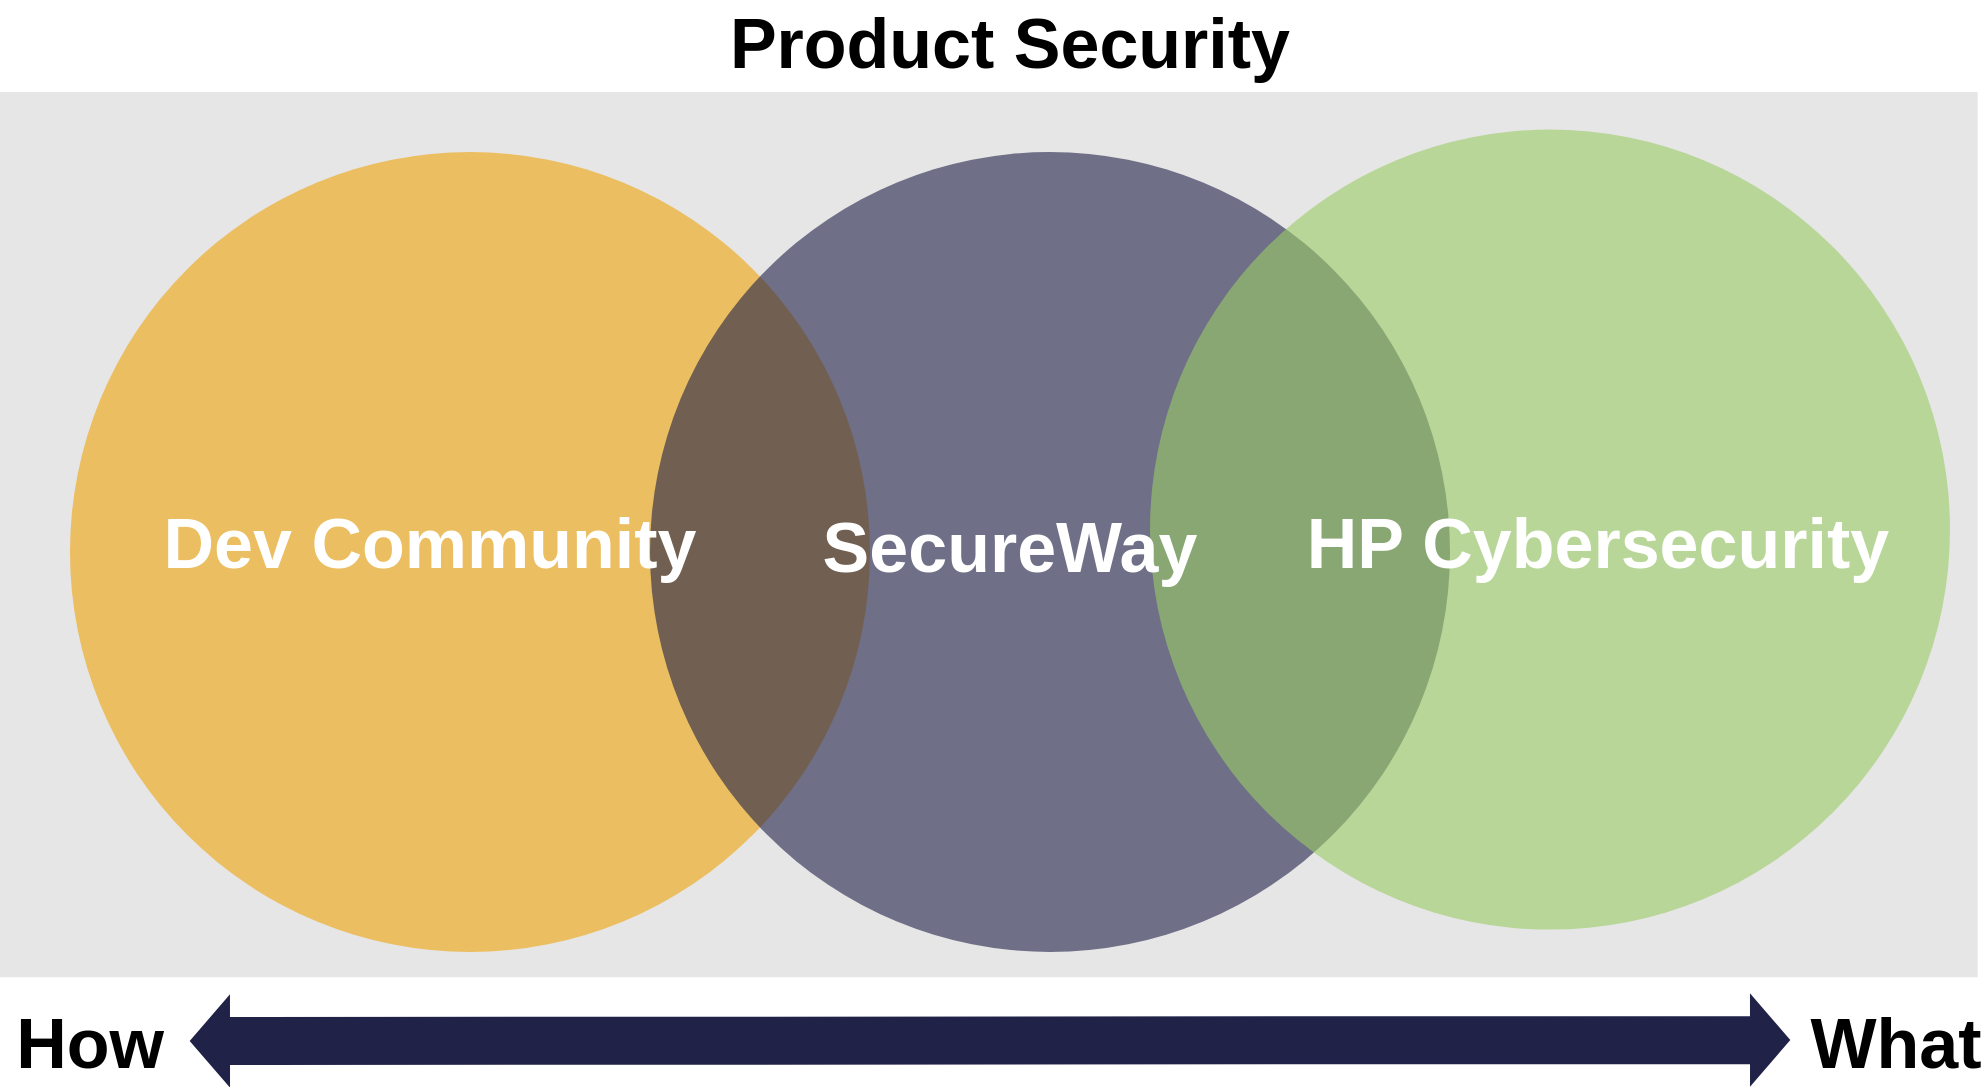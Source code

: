 <mxfile version="20.6.0" type="device"><diagram id="c_OZAe-H6sQd7sQe-Z8V" name="Page-1"><mxGraphModel dx="1422" dy="712" grid="1" gridSize="10" guides="1" tooltips="1" connect="1" arrows="1" fold="1" page="1" pageScale="1" pageWidth="850" pageHeight="1100" math="0" shadow="0"><root><mxCell id="0"/><mxCell id="1" parent="0"/><mxCell id="rHKNP_2G3EAMd2Dj1PzK-4" value="" style="rounded=0;whiteSpace=wrap;html=1;fillColor=#E6E6E6;strokeColor=none;" vertex="1" parent="1"><mxGeometry x="75" y="140" width="988.83" height="442.62" as="geometry"/></mxCell><mxCell id="rHKNP_2G3EAMd2Dj1PzK-1" value="" style="ellipse;whiteSpace=wrap;html=1;aspect=fixed;fillColor=#f0a30a;fontColor=#000000;strokeColor=none;opacity=60;" vertex="1" parent="1"><mxGeometry x="110" y="170" width="400" height="400" as="geometry"/></mxCell><mxCell id="rHKNP_2G3EAMd2Dj1PzK-2" value="" style="ellipse;whiteSpace=wrap;html=1;aspect=fixed;fillColor=#212248;opacity=60;strokeColor=none;" vertex="1" parent="1"><mxGeometry x="400" y="170" width="400" height="400" as="geometry"/></mxCell><mxCell id="rHKNP_2G3EAMd2Dj1PzK-3" value="" style="ellipse;whiteSpace=wrap;html=1;aspect=fixed;fillColor=#9ccc66;opacity=60;strokeColor=none;" vertex="1" parent="1"><mxGeometry x="650" y="158.81" width="400" height="400" as="geometry"/></mxCell><mxCell id="rHKNP_2G3EAMd2Dj1PzK-8" value="Product Security " style="text;html=1;strokeColor=none;fillColor=none;align=center;verticalAlign=middle;whiteSpace=wrap;rounded=0;fontSize=35;fontStyle=1;fontColor=#000000;" vertex="1" parent="1"><mxGeometry x="370" y="100" width="420" height="30" as="geometry"/></mxCell><mxCell id="rHKNP_2G3EAMd2Dj1PzK-9" value="Dev Community" style="text;html=1;strokeColor=none;fillColor=none;align=center;verticalAlign=middle;whiteSpace=wrap;rounded=0;fontStyle=1;fontSize=35;fontColor=#FFFFFF;" vertex="1" parent="1"><mxGeometry x="130" y="350" width="320" height="30" as="geometry"/></mxCell><mxCell id="rHKNP_2G3EAMd2Dj1PzK-10" value="SecureWay" style="text;html=1;strokeColor=none;fillColor=none;align=center;verticalAlign=middle;whiteSpace=wrap;rounded=0;fontSize=35;fontStyle=1;fontColor=#FFFFFF;" vertex="1" parent="1"><mxGeometry x="560" y="343.81" width="40" height="46.19" as="geometry"/></mxCell><mxCell id="rHKNP_2G3EAMd2Dj1PzK-11" value="HP Cybersecurity " style="text;html=1;strokeColor=none;fillColor=none;align=center;verticalAlign=middle;whiteSpace=wrap;rounded=0;fontSize=35;fontStyle=1;fontColor=#FFFFFF;" vertex="1" parent="1"><mxGeometry x="683.83" y="350" width="380" height="30" as="geometry"/></mxCell><mxCell id="rHKNP_2G3EAMd2Dj1PzK-13" value="How" style="text;html=1;strokeColor=none;fillColor=none;align=center;verticalAlign=middle;whiteSpace=wrap;rounded=0;fontSize=35;fontStyle=1" vertex="1" parent="1"><mxGeometry x="90" y="600" width="60" height="30" as="geometry"/></mxCell><mxCell id="rHKNP_2G3EAMd2Dj1PzK-14" value="What" style="text;html=1;strokeColor=none;fillColor=none;align=center;verticalAlign=middle;whiteSpace=wrap;rounded=0;fontSize=35;fontStyle=1" vertex="1" parent="1"><mxGeometry x="993" y="600" width="60" height="30" as="geometry"/></mxCell><mxCell id="rHKNP_2G3EAMd2Dj1PzK-17" value="" style="shape=flexArrow;endArrow=classic;startArrow=classic;html=1;rounded=0;strokeColor=#212248;fontSize=35;fontColor=#000000;fillColor=#212248;width=23;" edge="1" parent="1"><mxGeometry width="100" height="100" relative="1" as="geometry"><mxPoint x="170" y="614.5" as="sourcePoint"/><mxPoint x="970" y="614" as="targetPoint"/></mxGeometry></mxCell></root></mxGraphModel></diagram></mxfile>
